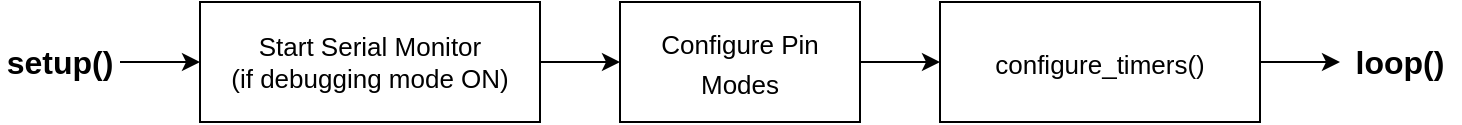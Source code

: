 <mxfile version="14.4.3" type="device"><diagram id="Cy11Q4BPEuQ2y6TQiXHF" name="Page-1"><mxGraphModel dx="1038" dy="580" grid="1" gridSize="10" guides="1" tooltips="1" connect="1" arrows="1" fold="1" page="1" pageScale="1" pageWidth="850" pageHeight="1100" math="0" shadow="0"><root><mxCell id="0"/><mxCell id="1" parent="0"/><mxCell id="6dk_Dk8uYNZ_1zzz5fdL-7" value="" style="edgeStyle=orthogonalEdgeStyle;rounded=0;orthogonalLoop=1;jettySize=auto;html=1;fontSize=16;" edge="1" parent="1" source="6dk_Dk8uYNZ_1zzz5fdL-1" target="6dk_Dk8uYNZ_1zzz5fdL-6"><mxGeometry relative="1" as="geometry"/></mxCell><mxCell id="6dk_Dk8uYNZ_1zzz5fdL-1" value="&lt;font style=&quot;font-size: 13px&quot;&gt;Start Serial Monitor &lt;br&gt;(if debugging mode ON)&lt;/font&gt;" style="rounded=0;whiteSpace=wrap;html=1;" vertex="1" parent="1"><mxGeometry x="130" y="110" width="170" height="60" as="geometry"/></mxCell><mxCell id="6dk_Dk8uYNZ_1zzz5fdL-5" value="" style="edgeStyle=orthogonalEdgeStyle;rounded=0;orthogonalLoop=1;jettySize=auto;html=1;fontSize=16;" edge="1" parent="1" source="6dk_Dk8uYNZ_1zzz5fdL-2" target="6dk_Dk8uYNZ_1zzz5fdL-1"><mxGeometry relative="1" as="geometry"/></mxCell><mxCell id="6dk_Dk8uYNZ_1zzz5fdL-2" value="setup()" style="text;html=1;strokeColor=none;fillColor=none;align=center;verticalAlign=middle;whiteSpace=wrap;rounded=0;fontStyle=1;fontSize=16;" vertex="1" parent="1"><mxGeometry x="30" y="125" width="60" height="30" as="geometry"/></mxCell><mxCell id="6dk_Dk8uYNZ_1zzz5fdL-9" value="" style="edgeStyle=orthogonalEdgeStyle;rounded=0;orthogonalLoop=1;jettySize=auto;html=1;fontSize=16;" edge="1" parent="1" source="6dk_Dk8uYNZ_1zzz5fdL-6" target="6dk_Dk8uYNZ_1zzz5fdL-8"><mxGeometry relative="1" as="geometry"/></mxCell><mxCell id="6dk_Dk8uYNZ_1zzz5fdL-6" value="&lt;font style=&quot;font-size: 13px&quot;&gt;Configure Pin Modes&lt;/font&gt;" style="rounded=0;whiteSpace=wrap;html=1;fontSize=16;" vertex="1" parent="1"><mxGeometry x="340" y="110" width="120" height="60" as="geometry"/></mxCell><mxCell id="6dk_Dk8uYNZ_1zzz5fdL-11" value="" style="edgeStyle=orthogonalEdgeStyle;rounded=0;orthogonalLoop=1;jettySize=auto;html=1;fontSize=16;" edge="1" parent="1" source="6dk_Dk8uYNZ_1zzz5fdL-8" target="6dk_Dk8uYNZ_1zzz5fdL-10"><mxGeometry relative="1" as="geometry"/></mxCell><mxCell id="6dk_Dk8uYNZ_1zzz5fdL-8" value="&lt;font style=&quot;font-size: 13px&quot;&gt;configure_timers()&lt;/font&gt;" style="whiteSpace=wrap;html=1;rounded=0;fontSize=16;" vertex="1" parent="1"><mxGeometry x="500" y="110" width="160" height="60" as="geometry"/></mxCell><mxCell id="6dk_Dk8uYNZ_1zzz5fdL-10" value="loop()" style="text;html=1;strokeColor=none;fillColor=none;align=center;verticalAlign=middle;whiteSpace=wrap;rounded=0;fontStyle=1;fontSize=16;" vertex="1" parent="1"><mxGeometry x="700" y="125" width="60" height="30" as="geometry"/></mxCell></root></mxGraphModel></diagram></mxfile>